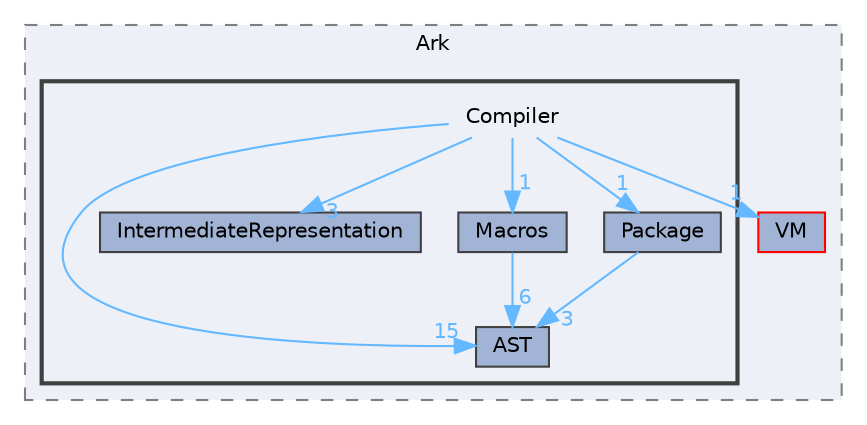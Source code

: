 digraph "/Users/fola/Documents/ArkScript/Ark/include/Ark/Compiler"
{
 // INTERACTIVE_SVG=YES
 // LATEX_PDF_SIZE
  bgcolor="transparent";
  edge [fontname=Helvetica,fontsize=10,labelfontname=Helvetica,labelfontsize=10];
  node [fontname=Helvetica,fontsize=10,shape=box,height=0.2,width=0.4];
  compound=true
  subgraph clusterdir_a8b6c64285bf9ac60f50770eb2fc48b5 {
    graph [ bgcolor="#edf0f7", pencolor="grey50", label="Ark", fontname=Helvetica,fontsize=10 style="filled,dashed", URL="dir_a8b6c64285bf9ac60f50770eb2fc48b5.html",tooltip=""]
  dir_222307dbf92126e8e24c7a501f533901 [label="VM", fillcolor="#a2b4d6", color="red", style="filled", URL="dir_222307dbf92126e8e24c7a501f533901.html",tooltip=""];
  subgraph clusterdir_e4f19535f57335fb80a0267cec25bf70 {
    graph [ bgcolor="#edf0f7", pencolor="grey25", label="", fontname=Helvetica,fontsize=10 style="filled,bold", URL="dir_e4f19535f57335fb80a0267cec25bf70.html",tooltip=""]
    dir_e4f19535f57335fb80a0267cec25bf70 [shape=plaintext, label="Compiler"];
  dir_100d7a05404dd55ce1a106aad5a3b28c [label="AST", fillcolor="#a2b4d6", color="grey25", style="filled", URL="dir_100d7a05404dd55ce1a106aad5a3b28c.html",tooltip=""];
  dir_ad45c69e33d564afb397466bf2d991f2 [label="IntermediateRepresentation", fillcolor="#a2b4d6", color="grey25", style="filled", URL="dir_ad45c69e33d564afb397466bf2d991f2.html",tooltip=""];
  dir_54ed949f9e2ebe39c7d7ae9210877b49 [label="Macros", fillcolor="#a2b4d6", color="grey25", style="filled", URL="dir_54ed949f9e2ebe39c7d7ae9210877b49.html",tooltip=""];
  dir_544073e927e87469916ed179e00b9be3 [label="Package", fillcolor="#a2b4d6", color="grey25", style="filled", URL="dir_544073e927e87469916ed179e00b9be3.html",tooltip=""];
  }
  }
  dir_e4f19535f57335fb80a0267cec25bf70->dir_100d7a05404dd55ce1a106aad5a3b28c [headlabel="15", labeldistance=1.5 headhref="dir_000007_000003.html" href="dir_000007_000003.html" color="steelblue1" fontcolor="steelblue1"];
  dir_e4f19535f57335fb80a0267cec25bf70->dir_222307dbf92126e8e24c7a501f533901 [headlabel="1", labeldistance=1.5 headhref="dir_000007_000023.html" href="dir_000007_000023.html" color="steelblue1" fontcolor="steelblue1"];
  dir_e4f19535f57335fb80a0267cec25bf70->dir_544073e927e87469916ed179e00b9be3 [headlabel="1", labeldistance=1.5 headhref="dir_000007_000016.html" href="dir_000007_000016.html" color="steelblue1" fontcolor="steelblue1"];
  dir_e4f19535f57335fb80a0267cec25bf70->dir_54ed949f9e2ebe39c7d7ae9210877b49 [headlabel="1", labeldistance=1.5 headhref="dir_000007_000014.html" href="dir_000007_000014.html" color="steelblue1" fontcolor="steelblue1"];
  dir_e4f19535f57335fb80a0267cec25bf70->dir_ad45c69e33d564afb397466bf2d991f2 [headlabel="3", labeldistance=1.5 headhref="dir_000007_000012.html" href="dir_000007_000012.html" color="steelblue1" fontcolor="steelblue1"];
  dir_54ed949f9e2ebe39c7d7ae9210877b49->dir_100d7a05404dd55ce1a106aad5a3b28c [headlabel="6", labeldistance=1.5 headhref="dir_000014_000003.html" href="dir_000014_000003.html" color="steelblue1" fontcolor="steelblue1"];
  dir_544073e927e87469916ed179e00b9be3->dir_100d7a05404dd55ce1a106aad5a3b28c [headlabel="3", labeldistance=1.5 headhref="dir_000016_000003.html" href="dir_000016_000003.html" color="steelblue1" fontcolor="steelblue1"];
}
